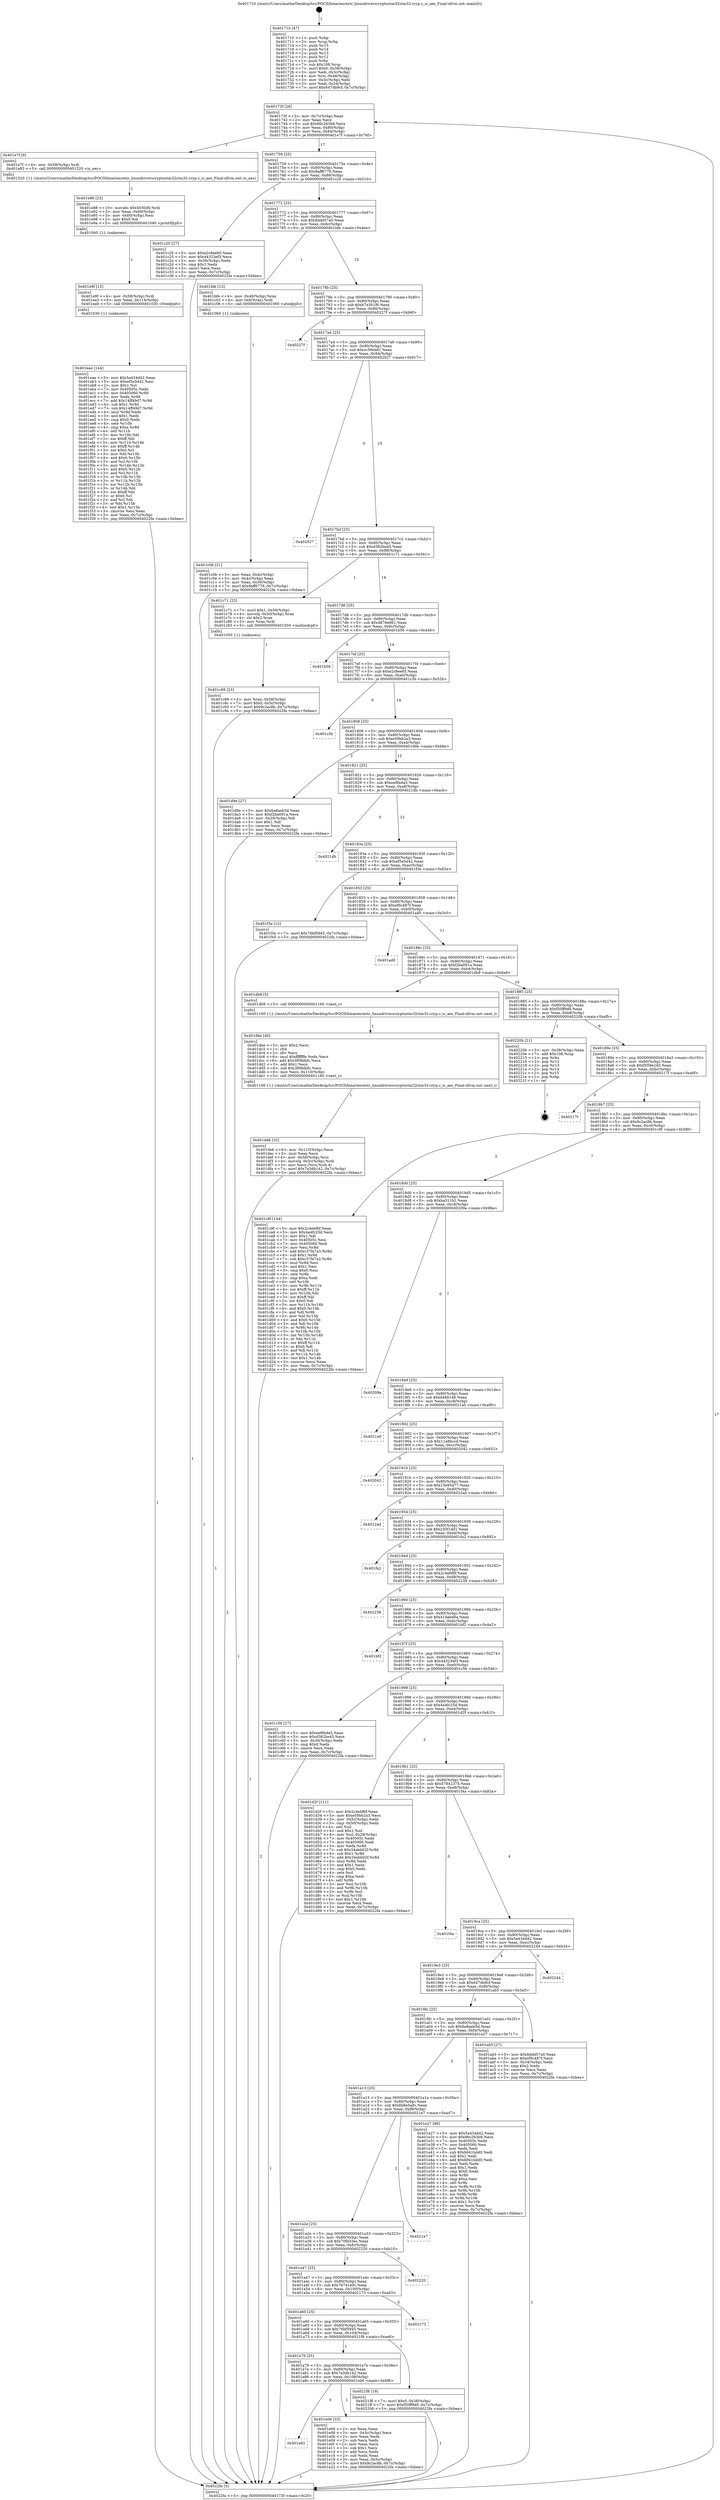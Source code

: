 digraph "0x401710" {
  label = "0x401710 (/mnt/c/Users/mathe/Desktop/tcc/POCII/binaries/extr_linuxdriverscryptostm32stm32-cryp.c_is_aes_Final-ollvm.out::main(0))"
  labelloc = "t"
  node[shape=record]

  Entry [label="",width=0.3,height=0.3,shape=circle,fillcolor=black,style=filled]
  "0x40173f" [label="{
     0x40173f [26]\l
     | [instrs]\l
     &nbsp;&nbsp;0x40173f \<+3\>: mov -0x7c(%rbp),%eax\l
     &nbsp;&nbsp;0x401742 \<+2\>: mov %eax,%ecx\l
     &nbsp;&nbsp;0x401744 \<+6\>: sub $0x86c263b8,%ecx\l
     &nbsp;&nbsp;0x40174a \<+3\>: mov %eax,-0x80(%rbp)\l
     &nbsp;&nbsp;0x40174d \<+6\>: mov %ecx,-0x84(%rbp)\l
     &nbsp;&nbsp;0x401753 \<+6\>: je 0000000000401e7f \<main+0x76f\>\l
  }"]
  "0x401e7f" [label="{
     0x401e7f [9]\l
     | [instrs]\l
     &nbsp;&nbsp;0x401e7f \<+4\>: mov -0x58(%rbp),%rdi\l
     &nbsp;&nbsp;0x401e83 \<+5\>: call 0000000000401520 \<is_aes\>\l
     | [calls]\l
     &nbsp;&nbsp;0x401520 \{1\} (/mnt/c/Users/mathe/Desktop/tcc/POCII/binaries/extr_linuxdriverscryptostm32stm32-cryp.c_is_aes_Final-ollvm.out::is_aes)\l
  }"]
  "0x401759" [label="{
     0x401759 [25]\l
     | [instrs]\l
     &nbsp;&nbsp;0x401759 \<+5\>: jmp 000000000040175e \<main+0x4e\>\l
     &nbsp;&nbsp;0x40175e \<+3\>: mov -0x80(%rbp),%eax\l
     &nbsp;&nbsp;0x401761 \<+5\>: sub $0x8aff6776,%eax\l
     &nbsp;&nbsp;0x401766 \<+6\>: mov %eax,-0x88(%rbp)\l
     &nbsp;&nbsp;0x40176c \<+6\>: je 0000000000401c20 \<main+0x510\>\l
  }"]
  Exit [label="",width=0.3,height=0.3,shape=circle,fillcolor=black,style=filled,peripheries=2]
  "0x401c20" [label="{
     0x401c20 [27]\l
     | [instrs]\l
     &nbsp;&nbsp;0x401c20 \<+5\>: mov $0xe2c8ee65,%eax\l
     &nbsp;&nbsp;0x401c25 \<+5\>: mov $0x44323ef3,%ecx\l
     &nbsp;&nbsp;0x401c2a \<+3\>: mov -0x30(%rbp),%edx\l
     &nbsp;&nbsp;0x401c2d \<+3\>: cmp $0x1,%edx\l
     &nbsp;&nbsp;0x401c30 \<+3\>: cmovl %ecx,%eax\l
     &nbsp;&nbsp;0x401c33 \<+3\>: mov %eax,-0x7c(%rbp)\l
     &nbsp;&nbsp;0x401c36 \<+5\>: jmp 00000000004022fa \<main+0xbea\>\l
  }"]
  "0x401772" [label="{
     0x401772 [25]\l
     | [instrs]\l
     &nbsp;&nbsp;0x401772 \<+5\>: jmp 0000000000401777 \<main+0x67\>\l
     &nbsp;&nbsp;0x401777 \<+3\>: mov -0x80(%rbp),%eax\l
     &nbsp;&nbsp;0x40177a \<+5\>: sub $0x8ddd57a0,%eax\l
     &nbsp;&nbsp;0x40177f \<+6\>: mov %eax,-0x8c(%rbp)\l
     &nbsp;&nbsp;0x401785 \<+6\>: je 0000000000401bfe \<main+0x4ee\>\l
  }"]
  "0x401eae" [label="{
     0x401eae [144]\l
     | [instrs]\l
     &nbsp;&nbsp;0x401eae \<+5\>: mov $0x5a434d42,%eax\l
     &nbsp;&nbsp;0x401eb3 \<+5\>: mov $0xef5e5d42,%esi\l
     &nbsp;&nbsp;0x401eb8 \<+2\>: mov $0x1,%cl\l
     &nbsp;&nbsp;0x401eba \<+7\>: mov 0x40505c,%edx\l
     &nbsp;&nbsp;0x401ec1 \<+8\>: mov 0x405060,%r8d\l
     &nbsp;&nbsp;0x401ec9 \<+3\>: mov %edx,%r9d\l
     &nbsp;&nbsp;0x401ecc \<+7\>: add $0x14ff49d7,%r9d\l
     &nbsp;&nbsp;0x401ed3 \<+4\>: sub $0x1,%r9d\l
     &nbsp;&nbsp;0x401ed7 \<+7\>: sub $0x14ff49d7,%r9d\l
     &nbsp;&nbsp;0x401ede \<+4\>: imul %r9d,%edx\l
     &nbsp;&nbsp;0x401ee2 \<+3\>: and $0x1,%edx\l
     &nbsp;&nbsp;0x401ee5 \<+3\>: cmp $0x0,%edx\l
     &nbsp;&nbsp;0x401ee8 \<+4\>: sete %r10b\l
     &nbsp;&nbsp;0x401eec \<+4\>: cmp $0xa,%r8d\l
     &nbsp;&nbsp;0x401ef0 \<+4\>: setl %r11b\l
     &nbsp;&nbsp;0x401ef4 \<+3\>: mov %r10b,%bl\l
     &nbsp;&nbsp;0x401ef7 \<+3\>: xor $0xff,%bl\l
     &nbsp;&nbsp;0x401efa \<+3\>: mov %r11b,%r14b\l
     &nbsp;&nbsp;0x401efd \<+4\>: xor $0xff,%r14b\l
     &nbsp;&nbsp;0x401f01 \<+3\>: xor $0x0,%cl\l
     &nbsp;&nbsp;0x401f04 \<+3\>: mov %bl,%r15b\l
     &nbsp;&nbsp;0x401f07 \<+4\>: and $0x0,%r15b\l
     &nbsp;&nbsp;0x401f0b \<+3\>: and %cl,%r10b\l
     &nbsp;&nbsp;0x401f0e \<+3\>: mov %r14b,%r12b\l
     &nbsp;&nbsp;0x401f11 \<+4\>: and $0x0,%r12b\l
     &nbsp;&nbsp;0x401f15 \<+3\>: and %cl,%r11b\l
     &nbsp;&nbsp;0x401f18 \<+3\>: or %r10b,%r15b\l
     &nbsp;&nbsp;0x401f1b \<+3\>: or %r11b,%r12b\l
     &nbsp;&nbsp;0x401f1e \<+3\>: xor %r12b,%r15b\l
     &nbsp;&nbsp;0x401f21 \<+3\>: or %r14b,%bl\l
     &nbsp;&nbsp;0x401f24 \<+3\>: xor $0xff,%bl\l
     &nbsp;&nbsp;0x401f27 \<+3\>: or $0x0,%cl\l
     &nbsp;&nbsp;0x401f2a \<+2\>: and %cl,%bl\l
     &nbsp;&nbsp;0x401f2c \<+3\>: or %bl,%r15b\l
     &nbsp;&nbsp;0x401f2f \<+4\>: test $0x1,%r15b\l
     &nbsp;&nbsp;0x401f33 \<+3\>: cmovne %esi,%eax\l
     &nbsp;&nbsp;0x401f36 \<+3\>: mov %eax,-0x7c(%rbp)\l
     &nbsp;&nbsp;0x401f39 \<+5\>: jmp 00000000004022fa \<main+0xbea\>\l
  }"]
  "0x401bfe" [label="{
     0x401bfe [13]\l
     | [instrs]\l
     &nbsp;&nbsp;0x401bfe \<+4\>: mov -0x48(%rbp),%rax\l
     &nbsp;&nbsp;0x401c02 \<+4\>: mov 0x8(%rax),%rdi\l
     &nbsp;&nbsp;0x401c06 \<+5\>: call 0000000000401060 \<atoi@plt\>\l
     | [calls]\l
     &nbsp;&nbsp;0x401060 \{1\} (unknown)\l
  }"]
  "0x40178b" [label="{
     0x40178b [25]\l
     | [instrs]\l
     &nbsp;&nbsp;0x40178b \<+5\>: jmp 0000000000401790 \<main+0x80\>\l
     &nbsp;&nbsp;0x401790 \<+3\>: mov -0x80(%rbp),%eax\l
     &nbsp;&nbsp;0x401793 \<+5\>: sub $0xb7e301f6,%eax\l
     &nbsp;&nbsp;0x401798 \<+6\>: mov %eax,-0x90(%rbp)\l
     &nbsp;&nbsp;0x40179e \<+6\>: je 000000000040227f \<main+0xb6f\>\l
  }"]
  "0x401e9f" [label="{
     0x401e9f [15]\l
     | [instrs]\l
     &nbsp;&nbsp;0x401e9f \<+4\>: mov -0x58(%rbp),%rdi\l
     &nbsp;&nbsp;0x401ea3 \<+6\>: mov %eax,-0x114(%rbp)\l
     &nbsp;&nbsp;0x401ea9 \<+5\>: call 0000000000401030 \<free@plt\>\l
     | [calls]\l
     &nbsp;&nbsp;0x401030 \{1\} (unknown)\l
  }"]
  "0x40227f" [label="{
     0x40227f\l
  }", style=dashed]
  "0x4017a4" [label="{
     0x4017a4 [25]\l
     | [instrs]\l
     &nbsp;&nbsp;0x4017a4 \<+5\>: jmp 00000000004017a9 \<main+0x99\>\l
     &nbsp;&nbsp;0x4017a9 \<+3\>: mov -0x80(%rbp),%eax\l
     &nbsp;&nbsp;0x4017ac \<+5\>: sub $0xcc56ebd1,%eax\l
     &nbsp;&nbsp;0x4017b1 \<+6\>: mov %eax,-0x94(%rbp)\l
     &nbsp;&nbsp;0x4017b7 \<+6\>: je 0000000000402027 \<main+0x917\>\l
  }"]
  "0x401e88" [label="{
     0x401e88 [23]\l
     | [instrs]\l
     &nbsp;&nbsp;0x401e88 \<+10\>: movabs $0x4030d6,%rdi\l
     &nbsp;&nbsp;0x401e92 \<+3\>: mov %eax,-0x60(%rbp)\l
     &nbsp;&nbsp;0x401e95 \<+3\>: mov -0x60(%rbp),%esi\l
     &nbsp;&nbsp;0x401e98 \<+2\>: mov $0x0,%al\l
     &nbsp;&nbsp;0x401e9a \<+5\>: call 0000000000401040 \<printf@plt\>\l
     | [calls]\l
     &nbsp;&nbsp;0x401040 \{1\} (unknown)\l
  }"]
  "0x402027" [label="{
     0x402027\l
  }", style=dashed]
  "0x4017bd" [label="{
     0x4017bd [25]\l
     | [instrs]\l
     &nbsp;&nbsp;0x4017bd \<+5\>: jmp 00000000004017c2 \<main+0xb2\>\l
     &nbsp;&nbsp;0x4017c2 \<+3\>: mov -0x80(%rbp),%eax\l
     &nbsp;&nbsp;0x4017c5 \<+5\>: sub $0xd382be45,%eax\l
     &nbsp;&nbsp;0x4017ca \<+6\>: mov %eax,-0x98(%rbp)\l
     &nbsp;&nbsp;0x4017d0 \<+6\>: je 0000000000401c71 \<main+0x561\>\l
  }"]
  "0x401a92" [label="{
     0x401a92\l
  }", style=dashed]
  "0x401c71" [label="{
     0x401c71 [23]\l
     | [instrs]\l
     &nbsp;&nbsp;0x401c71 \<+7\>: movl $0x1,-0x50(%rbp)\l
     &nbsp;&nbsp;0x401c78 \<+4\>: movslq -0x50(%rbp),%rax\l
     &nbsp;&nbsp;0x401c7c \<+4\>: shl $0x2,%rax\l
     &nbsp;&nbsp;0x401c80 \<+3\>: mov %rax,%rdi\l
     &nbsp;&nbsp;0x401c83 \<+5\>: call 0000000000401050 \<malloc@plt\>\l
     | [calls]\l
     &nbsp;&nbsp;0x401050 \{1\} (unknown)\l
  }"]
  "0x4017d6" [label="{
     0x4017d6 [25]\l
     | [instrs]\l
     &nbsp;&nbsp;0x4017d6 \<+5\>: jmp 00000000004017db \<main+0xcb\>\l
     &nbsp;&nbsp;0x4017db \<+3\>: mov -0x80(%rbp),%eax\l
     &nbsp;&nbsp;0x4017de \<+5\>: sub $0xd876e661,%eax\l
     &nbsp;&nbsp;0x4017e3 \<+6\>: mov %eax,-0x9c(%rbp)\l
     &nbsp;&nbsp;0x4017e9 \<+6\>: je 0000000000401b56 \<main+0x446\>\l
  }"]
  "0x401e06" [label="{
     0x401e06 [33]\l
     | [instrs]\l
     &nbsp;&nbsp;0x401e06 \<+2\>: xor %eax,%eax\l
     &nbsp;&nbsp;0x401e08 \<+3\>: mov -0x5c(%rbp),%ecx\l
     &nbsp;&nbsp;0x401e0b \<+2\>: mov %eax,%edx\l
     &nbsp;&nbsp;0x401e0d \<+2\>: sub %ecx,%edx\l
     &nbsp;&nbsp;0x401e0f \<+2\>: mov %eax,%ecx\l
     &nbsp;&nbsp;0x401e11 \<+3\>: sub $0x1,%ecx\l
     &nbsp;&nbsp;0x401e14 \<+2\>: add %ecx,%edx\l
     &nbsp;&nbsp;0x401e16 \<+2\>: sub %edx,%eax\l
     &nbsp;&nbsp;0x401e18 \<+3\>: mov %eax,-0x5c(%rbp)\l
     &nbsp;&nbsp;0x401e1b \<+7\>: movl $0x9c2ac8b,-0x7c(%rbp)\l
     &nbsp;&nbsp;0x401e22 \<+5\>: jmp 00000000004022fa \<main+0xbea\>\l
  }"]
  "0x401b56" [label="{
     0x401b56\l
  }", style=dashed]
  "0x4017ef" [label="{
     0x4017ef [25]\l
     | [instrs]\l
     &nbsp;&nbsp;0x4017ef \<+5\>: jmp 00000000004017f4 \<main+0xe4\>\l
     &nbsp;&nbsp;0x4017f4 \<+3\>: mov -0x80(%rbp),%eax\l
     &nbsp;&nbsp;0x4017f7 \<+5\>: sub $0xe2c8ee65,%eax\l
     &nbsp;&nbsp;0x4017fc \<+6\>: mov %eax,-0xa0(%rbp)\l
     &nbsp;&nbsp;0x401802 \<+6\>: je 0000000000401c3b \<main+0x52b\>\l
  }"]
  "0x401a79" [label="{
     0x401a79 [25]\l
     | [instrs]\l
     &nbsp;&nbsp;0x401a79 \<+5\>: jmp 0000000000401a7e \<main+0x36e\>\l
     &nbsp;&nbsp;0x401a7e \<+3\>: mov -0x80(%rbp),%eax\l
     &nbsp;&nbsp;0x401a81 \<+5\>: sub $0x7a3db142,%eax\l
     &nbsp;&nbsp;0x401a86 \<+6\>: mov %eax,-0x108(%rbp)\l
     &nbsp;&nbsp;0x401a8c \<+6\>: je 0000000000401e06 \<main+0x6f6\>\l
  }"]
  "0x401c3b" [label="{
     0x401c3b\l
  }", style=dashed]
  "0x401808" [label="{
     0x401808 [25]\l
     | [instrs]\l
     &nbsp;&nbsp;0x401808 \<+5\>: jmp 000000000040180d \<main+0xfd\>\l
     &nbsp;&nbsp;0x40180d \<+3\>: mov -0x80(%rbp),%eax\l
     &nbsp;&nbsp;0x401810 \<+5\>: sub $0xe59bb2a3,%eax\l
     &nbsp;&nbsp;0x401815 \<+6\>: mov %eax,-0xa4(%rbp)\l
     &nbsp;&nbsp;0x40181b \<+6\>: je 0000000000401d9e \<main+0x68e\>\l
  }"]
  "0x4021f8" [label="{
     0x4021f8 [19]\l
     | [instrs]\l
     &nbsp;&nbsp;0x4021f8 \<+7\>: movl $0x0,-0x38(%rbp)\l
     &nbsp;&nbsp;0x4021ff \<+7\>: movl $0xf50ff9d9,-0x7c(%rbp)\l
     &nbsp;&nbsp;0x402206 \<+5\>: jmp 00000000004022fa \<main+0xbea\>\l
  }"]
  "0x401d9e" [label="{
     0x401d9e [27]\l
     | [instrs]\l
     &nbsp;&nbsp;0x401d9e \<+5\>: mov $0x6a8aeb5d,%eax\l
     &nbsp;&nbsp;0x401da3 \<+5\>: mov $0xf2ba091a,%ecx\l
     &nbsp;&nbsp;0x401da8 \<+3\>: mov -0x29(%rbp),%dl\l
     &nbsp;&nbsp;0x401dab \<+3\>: test $0x1,%dl\l
     &nbsp;&nbsp;0x401dae \<+3\>: cmovne %ecx,%eax\l
     &nbsp;&nbsp;0x401db1 \<+3\>: mov %eax,-0x7c(%rbp)\l
     &nbsp;&nbsp;0x401db4 \<+5\>: jmp 00000000004022fa \<main+0xbea\>\l
  }"]
  "0x401821" [label="{
     0x401821 [25]\l
     | [instrs]\l
     &nbsp;&nbsp;0x401821 \<+5\>: jmp 0000000000401826 \<main+0x116\>\l
     &nbsp;&nbsp;0x401826 \<+3\>: mov -0x80(%rbp),%eax\l
     &nbsp;&nbsp;0x401829 \<+5\>: sub $0xee8feda5,%eax\l
     &nbsp;&nbsp;0x40182e \<+6\>: mov %eax,-0xa8(%rbp)\l
     &nbsp;&nbsp;0x401834 \<+6\>: je 00000000004021db \<main+0xacb\>\l
  }"]
  "0x401a60" [label="{
     0x401a60 [25]\l
     | [instrs]\l
     &nbsp;&nbsp;0x401a60 \<+5\>: jmp 0000000000401a65 \<main+0x355\>\l
     &nbsp;&nbsp;0x401a65 \<+3\>: mov -0x80(%rbp),%eax\l
     &nbsp;&nbsp;0x401a68 \<+5\>: sub $0x76bf5945,%eax\l
     &nbsp;&nbsp;0x401a6d \<+6\>: mov %eax,-0x104(%rbp)\l
     &nbsp;&nbsp;0x401a73 \<+6\>: je 00000000004021f8 \<main+0xae8\>\l
  }"]
  "0x4021db" [label="{
     0x4021db\l
  }", style=dashed]
  "0x40183a" [label="{
     0x40183a [25]\l
     | [instrs]\l
     &nbsp;&nbsp;0x40183a \<+5\>: jmp 000000000040183f \<main+0x12f\>\l
     &nbsp;&nbsp;0x40183f \<+3\>: mov -0x80(%rbp),%eax\l
     &nbsp;&nbsp;0x401842 \<+5\>: sub $0xef5e5d42,%eax\l
     &nbsp;&nbsp;0x401847 \<+6\>: mov %eax,-0xac(%rbp)\l
     &nbsp;&nbsp;0x40184d \<+6\>: je 0000000000401f3e \<main+0x82e\>\l
  }"]
  "0x402173" [label="{
     0x402173\l
  }", style=dashed]
  "0x401f3e" [label="{
     0x401f3e [12]\l
     | [instrs]\l
     &nbsp;&nbsp;0x401f3e \<+7\>: movl $0x76bf5945,-0x7c(%rbp)\l
     &nbsp;&nbsp;0x401f45 \<+5\>: jmp 00000000004022fa \<main+0xbea\>\l
  }"]
  "0x401853" [label="{
     0x401853 [25]\l
     | [instrs]\l
     &nbsp;&nbsp;0x401853 \<+5\>: jmp 0000000000401858 \<main+0x148\>\l
     &nbsp;&nbsp;0x401858 \<+3\>: mov -0x80(%rbp),%eax\l
     &nbsp;&nbsp;0x40185b \<+5\>: sub $0xef9c487f,%eax\l
     &nbsp;&nbsp;0x401860 \<+6\>: mov %eax,-0xb0(%rbp)\l
     &nbsp;&nbsp;0x401866 \<+6\>: je 0000000000401ad0 \<main+0x3c0\>\l
  }"]
  "0x401a47" [label="{
     0x401a47 [25]\l
     | [instrs]\l
     &nbsp;&nbsp;0x401a47 \<+5\>: jmp 0000000000401a4c \<main+0x33c\>\l
     &nbsp;&nbsp;0x401a4c \<+3\>: mov -0x80(%rbp),%eax\l
     &nbsp;&nbsp;0x401a4f \<+5\>: sub $0x76741e0c,%eax\l
     &nbsp;&nbsp;0x401a54 \<+6\>: mov %eax,-0x100(%rbp)\l
     &nbsp;&nbsp;0x401a5a \<+6\>: je 0000000000402173 \<main+0xa63\>\l
  }"]
  "0x401ad0" [label="{
     0x401ad0\l
  }", style=dashed]
  "0x40186c" [label="{
     0x40186c [25]\l
     | [instrs]\l
     &nbsp;&nbsp;0x40186c \<+5\>: jmp 0000000000401871 \<main+0x161\>\l
     &nbsp;&nbsp;0x401871 \<+3\>: mov -0x80(%rbp),%eax\l
     &nbsp;&nbsp;0x401874 \<+5\>: sub $0xf2ba091a,%eax\l
     &nbsp;&nbsp;0x401879 \<+6\>: mov %eax,-0xb4(%rbp)\l
     &nbsp;&nbsp;0x40187f \<+6\>: je 0000000000401db9 \<main+0x6a9\>\l
  }"]
  "0x402220" [label="{
     0x402220\l
  }", style=dashed]
  "0x401db9" [label="{
     0x401db9 [5]\l
     | [instrs]\l
     &nbsp;&nbsp;0x401db9 \<+5\>: call 0000000000401160 \<next_i\>\l
     | [calls]\l
     &nbsp;&nbsp;0x401160 \{1\} (/mnt/c/Users/mathe/Desktop/tcc/POCII/binaries/extr_linuxdriverscryptostm32stm32-cryp.c_is_aes_Final-ollvm.out::next_i)\l
  }"]
  "0x401885" [label="{
     0x401885 [25]\l
     | [instrs]\l
     &nbsp;&nbsp;0x401885 \<+5\>: jmp 000000000040188a \<main+0x17a\>\l
     &nbsp;&nbsp;0x40188a \<+3\>: mov -0x80(%rbp),%eax\l
     &nbsp;&nbsp;0x40188d \<+5\>: sub $0xf50ff9d9,%eax\l
     &nbsp;&nbsp;0x401892 \<+6\>: mov %eax,-0xb8(%rbp)\l
     &nbsp;&nbsp;0x401898 \<+6\>: je 000000000040220b \<main+0xafb\>\l
  }"]
  "0x401a2e" [label="{
     0x401a2e [25]\l
     | [instrs]\l
     &nbsp;&nbsp;0x401a2e \<+5\>: jmp 0000000000401a33 \<main+0x323\>\l
     &nbsp;&nbsp;0x401a33 \<+3\>: mov -0x80(%rbp),%eax\l
     &nbsp;&nbsp;0x401a36 \<+5\>: sub $0x70fd33ec,%eax\l
     &nbsp;&nbsp;0x401a3b \<+6\>: mov %eax,-0xfc(%rbp)\l
     &nbsp;&nbsp;0x401a41 \<+6\>: je 0000000000402220 \<main+0xb10\>\l
  }"]
  "0x40220b" [label="{
     0x40220b [21]\l
     | [instrs]\l
     &nbsp;&nbsp;0x40220b \<+3\>: mov -0x38(%rbp),%eax\l
     &nbsp;&nbsp;0x40220e \<+7\>: add $0x108,%rsp\l
     &nbsp;&nbsp;0x402215 \<+1\>: pop %rbx\l
     &nbsp;&nbsp;0x402216 \<+2\>: pop %r12\l
     &nbsp;&nbsp;0x402218 \<+2\>: pop %r13\l
     &nbsp;&nbsp;0x40221a \<+2\>: pop %r14\l
     &nbsp;&nbsp;0x40221c \<+2\>: pop %r15\l
     &nbsp;&nbsp;0x40221e \<+1\>: pop %rbp\l
     &nbsp;&nbsp;0x40221f \<+1\>: ret\l
  }"]
  "0x40189e" [label="{
     0x40189e [25]\l
     | [instrs]\l
     &nbsp;&nbsp;0x40189e \<+5\>: jmp 00000000004018a3 \<main+0x193\>\l
     &nbsp;&nbsp;0x4018a3 \<+3\>: mov -0x80(%rbp),%eax\l
     &nbsp;&nbsp;0x4018a6 \<+5\>: sub $0xf559e240,%eax\l
     &nbsp;&nbsp;0x4018ab \<+6\>: mov %eax,-0xbc(%rbp)\l
     &nbsp;&nbsp;0x4018b1 \<+6\>: je 000000000040217f \<main+0xa6f\>\l
  }"]
  "0x4021e7" [label="{
     0x4021e7\l
  }", style=dashed]
  "0x40217f" [label="{
     0x40217f\l
  }", style=dashed]
  "0x4018b7" [label="{
     0x4018b7 [25]\l
     | [instrs]\l
     &nbsp;&nbsp;0x4018b7 \<+5\>: jmp 00000000004018bc \<main+0x1ac\>\l
     &nbsp;&nbsp;0x4018bc \<+3\>: mov -0x80(%rbp),%eax\l
     &nbsp;&nbsp;0x4018bf \<+5\>: sub $0x9c2ac8b,%eax\l
     &nbsp;&nbsp;0x4018c4 \<+6\>: mov %eax,-0xc0(%rbp)\l
     &nbsp;&nbsp;0x4018ca \<+6\>: je 0000000000401c9f \<main+0x58f\>\l
  }"]
  "0x401a15" [label="{
     0x401a15 [25]\l
     | [instrs]\l
     &nbsp;&nbsp;0x401a15 \<+5\>: jmp 0000000000401a1a \<main+0x30a\>\l
     &nbsp;&nbsp;0x401a1a \<+3\>: mov -0x80(%rbp),%eax\l
     &nbsp;&nbsp;0x401a1d \<+5\>: sub $0x6b8e5a8c,%eax\l
     &nbsp;&nbsp;0x401a22 \<+6\>: mov %eax,-0xf8(%rbp)\l
     &nbsp;&nbsp;0x401a28 \<+6\>: je 00000000004021e7 \<main+0xad7\>\l
  }"]
  "0x401c9f" [label="{
     0x401c9f [144]\l
     | [instrs]\l
     &nbsp;&nbsp;0x401c9f \<+5\>: mov $0x2c4ebf6f,%eax\l
     &nbsp;&nbsp;0x401ca4 \<+5\>: mov $0x4a4fc25d,%ecx\l
     &nbsp;&nbsp;0x401ca9 \<+2\>: mov $0x1,%dl\l
     &nbsp;&nbsp;0x401cab \<+7\>: mov 0x40505c,%esi\l
     &nbsp;&nbsp;0x401cb2 \<+7\>: mov 0x405060,%edi\l
     &nbsp;&nbsp;0x401cb9 \<+3\>: mov %esi,%r8d\l
     &nbsp;&nbsp;0x401cbc \<+7\>: add $0xc37fa7a3,%r8d\l
     &nbsp;&nbsp;0x401cc3 \<+4\>: sub $0x1,%r8d\l
     &nbsp;&nbsp;0x401cc7 \<+7\>: sub $0xc37fa7a3,%r8d\l
     &nbsp;&nbsp;0x401cce \<+4\>: imul %r8d,%esi\l
     &nbsp;&nbsp;0x401cd2 \<+3\>: and $0x1,%esi\l
     &nbsp;&nbsp;0x401cd5 \<+3\>: cmp $0x0,%esi\l
     &nbsp;&nbsp;0x401cd8 \<+4\>: sete %r9b\l
     &nbsp;&nbsp;0x401cdc \<+3\>: cmp $0xa,%edi\l
     &nbsp;&nbsp;0x401cdf \<+4\>: setl %r10b\l
     &nbsp;&nbsp;0x401ce3 \<+3\>: mov %r9b,%r11b\l
     &nbsp;&nbsp;0x401ce6 \<+4\>: xor $0xff,%r11b\l
     &nbsp;&nbsp;0x401cea \<+3\>: mov %r10b,%bl\l
     &nbsp;&nbsp;0x401ced \<+3\>: xor $0xff,%bl\l
     &nbsp;&nbsp;0x401cf0 \<+3\>: xor $0x0,%dl\l
     &nbsp;&nbsp;0x401cf3 \<+3\>: mov %r11b,%r14b\l
     &nbsp;&nbsp;0x401cf6 \<+4\>: and $0x0,%r14b\l
     &nbsp;&nbsp;0x401cfa \<+3\>: and %dl,%r9b\l
     &nbsp;&nbsp;0x401cfd \<+3\>: mov %bl,%r15b\l
     &nbsp;&nbsp;0x401d00 \<+4\>: and $0x0,%r15b\l
     &nbsp;&nbsp;0x401d04 \<+3\>: and %dl,%r10b\l
     &nbsp;&nbsp;0x401d07 \<+3\>: or %r9b,%r14b\l
     &nbsp;&nbsp;0x401d0a \<+3\>: or %r10b,%r15b\l
     &nbsp;&nbsp;0x401d0d \<+3\>: xor %r15b,%r14b\l
     &nbsp;&nbsp;0x401d10 \<+3\>: or %bl,%r11b\l
     &nbsp;&nbsp;0x401d13 \<+4\>: xor $0xff,%r11b\l
     &nbsp;&nbsp;0x401d17 \<+3\>: or $0x0,%dl\l
     &nbsp;&nbsp;0x401d1a \<+3\>: and %dl,%r11b\l
     &nbsp;&nbsp;0x401d1d \<+3\>: or %r11b,%r14b\l
     &nbsp;&nbsp;0x401d20 \<+4\>: test $0x1,%r14b\l
     &nbsp;&nbsp;0x401d24 \<+3\>: cmovne %ecx,%eax\l
     &nbsp;&nbsp;0x401d27 \<+3\>: mov %eax,-0x7c(%rbp)\l
     &nbsp;&nbsp;0x401d2a \<+5\>: jmp 00000000004022fa \<main+0xbea\>\l
  }"]
  "0x4018d0" [label="{
     0x4018d0 [25]\l
     | [instrs]\l
     &nbsp;&nbsp;0x4018d0 \<+5\>: jmp 00000000004018d5 \<main+0x1c5\>\l
     &nbsp;&nbsp;0x4018d5 \<+3\>: mov -0x80(%rbp),%eax\l
     &nbsp;&nbsp;0x4018d8 \<+5\>: sub $0xba311b1,%eax\l
     &nbsp;&nbsp;0x4018dd \<+6\>: mov %eax,-0xc4(%rbp)\l
     &nbsp;&nbsp;0x4018e3 \<+6\>: je 000000000040209a \<main+0x98a\>\l
  }"]
  "0x401e27" [label="{
     0x401e27 [88]\l
     | [instrs]\l
     &nbsp;&nbsp;0x401e27 \<+5\>: mov $0x5a434d42,%eax\l
     &nbsp;&nbsp;0x401e2c \<+5\>: mov $0x86c263b8,%ecx\l
     &nbsp;&nbsp;0x401e31 \<+7\>: mov 0x40505c,%edx\l
     &nbsp;&nbsp;0x401e38 \<+7\>: mov 0x405060,%esi\l
     &nbsp;&nbsp;0x401e3f \<+2\>: mov %edx,%edi\l
     &nbsp;&nbsp;0x401e41 \<+6\>: sub $0xb941bdd0,%edi\l
     &nbsp;&nbsp;0x401e47 \<+3\>: sub $0x1,%edi\l
     &nbsp;&nbsp;0x401e4a \<+6\>: add $0xb941bdd0,%edi\l
     &nbsp;&nbsp;0x401e50 \<+3\>: imul %edi,%edx\l
     &nbsp;&nbsp;0x401e53 \<+3\>: and $0x1,%edx\l
     &nbsp;&nbsp;0x401e56 \<+3\>: cmp $0x0,%edx\l
     &nbsp;&nbsp;0x401e59 \<+4\>: sete %r8b\l
     &nbsp;&nbsp;0x401e5d \<+3\>: cmp $0xa,%esi\l
     &nbsp;&nbsp;0x401e60 \<+4\>: setl %r9b\l
     &nbsp;&nbsp;0x401e64 \<+3\>: mov %r8b,%r10b\l
     &nbsp;&nbsp;0x401e67 \<+3\>: and %r9b,%r10b\l
     &nbsp;&nbsp;0x401e6a \<+3\>: xor %r9b,%r8b\l
     &nbsp;&nbsp;0x401e6d \<+3\>: or %r8b,%r10b\l
     &nbsp;&nbsp;0x401e70 \<+4\>: test $0x1,%r10b\l
     &nbsp;&nbsp;0x401e74 \<+3\>: cmovne %ecx,%eax\l
     &nbsp;&nbsp;0x401e77 \<+3\>: mov %eax,-0x7c(%rbp)\l
     &nbsp;&nbsp;0x401e7a \<+5\>: jmp 00000000004022fa \<main+0xbea\>\l
  }"]
  "0x40209a" [label="{
     0x40209a\l
  }", style=dashed]
  "0x4018e9" [label="{
     0x4018e9 [25]\l
     | [instrs]\l
     &nbsp;&nbsp;0x4018e9 \<+5\>: jmp 00000000004018ee \<main+0x1de\>\l
     &nbsp;&nbsp;0x4018ee \<+3\>: mov -0x80(%rbp),%eax\l
     &nbsp;&nbsp;0x4018f1 \<+5\>: sub $0xd488146,%eax\l
     &nbsp;&nbsp;0x4018f6 \<+6\>: mov %eax,-0xc8(%rbp)\l
     &nbsp;&nbsp;0x4018fc \<+6\>: je 00000000004021a0 \<main+0xa90\>\l
  }"]
  "0x401de6" [label="{
     0x401de6 [32]\l
     | [instrs]\l
     &nbsp;&nbsp;0x401de6 \<+6\>: mov -0x110(%rbp),%ecx\l
     &nbsp;&nbsp;0x401dec \<+3\>: imul %eax,%ecx\l
     &nbsp;&nbsp;0x401def \<+4\>: mov -0x58(%rbp),%rsi\l
     &nbsp;&nbsp;0x401df3 \<+4\>: movslq -0x5c(%rbp),%rdi\l
     &nbsp;&nbsp;0x401df7 \<+3\>: mov %ecx,(%rsi,%rdi,4)\l
     &nbsp;&nbsp;0x401dfa \<+7\>: movl $0x7a3db142,-0x7c(%rbp)\l
     &nbsp;&nbsp;0x401e01 \<+5\>: jmp 00000000004022fa \<main+0xbea\>\l
  }"]
  "0x4021a0" [label="{
     0x4021a0\l
  }", style=dashed]
  "0x401902" [label="{
     0x401902 [25]\l
     | [instrs]\l
     &nbsp;&nbsp;0x401902 \<+5\>: jmp 0000000000401907 \<main+0x1f7\>\l
     &nbsp;&nbsp;0x401907 \<+3\>: mov -0x80(%rbp),%eax\l
     &nbsp;&nbsp;0x40190a \<+5\>: sub $0x11a8bccd,%eax\l
     &nbsp;&nbsp;0x40190f \<+6\>: mov %eax,-0xcc(%rbp)\l
     &nbsp;&nbsp;0x401915 \<+6\>: je 0000000000402042 \<main+0x932\>\l
  }"]
  "0x401dbe" [label="{
     0x401dbe [40]\l
     | [instrs]\l
     &nbsp;&nbsp;0x401dbe \<+5\>: mov $0x2,%ecx\l
     &nbsp;&nbsp;0x401dc3 \<+1\>: cltd\l
     &nbsp;&nbsp;0x401dc4 \<+2\>: idiv %ecx\l
     &nbsp;&nbsp;0x401dc6 \<+6\>: imul $0xfffffffe,%edx,%ecx\l
     &nbsp;&nbsp;0x401dcc \<+6\>: add $0x3f08dbfc,%ecx\l
     &nbsp;&nbsp;0x401dd2 \<+3\>: add $0x1,%ecx\l
     &nbsp;&nbsp;0x401dd5 \<+6\>: sub $0x3f08dbfc,%ecx\l
     &nbsp;&nbsp;0x401ddb \<+6\>: mov %ecx,-0x110(%rbp)\l
     &nbsp;&nbsp;0x401de1 \<+5\>: call 0000000000401160 \<next_i\>\l
     | [calls]\l
     &nbsp;&nbsp;0x401160 \{1\} (/mnt/c/Users/mathe/Desktop/tcc/POCII/binaries/extr_linuxdriverscryptostm32stm32-cryp.c_is_aes_Final-ollvm.out::next_i)\l
  }"]
  "0x402042" [label="{
     0x402042\l
  }", style=dashed]
  "0x40191b" [label="{
     0x40191b [25]\l
     | [instrs]\l
     &nbsp;&nbsp;0x40191b \<+5\>: jmp 0000000000401920 \<main+0x210\>\l
     &nbsp;&nbsp;0x401920 \<+3\>: mov -0x80(%rbp),%eax\l
     &nbsp;&nbsp;0x401923 \<+5\>: sub $0x15e95477,%eax\l
     &nbsp;&nbsp;0x401928 \<+6\>: mov %eax,-0xd0(%rbp)\l
     &nbsp;&nbsp;0x40192e \<+6\>: je 00000000004022ad \<main+0xb9d\>\l
  }"]
  "0x401c88" [label="{
     0x401c88 [23]\l
     | [instrs]\l
     &nbsp;&nbsp;0x401c88 \<+4\>: mov %rax,-0x58(%rbp)\l
     &nbsp;&nbsp;0x401c8c \<+7\>: movl $0x0,-0x5c(%rbp)\l
     &nbsp;&nbsp;0x401c93 \<+7\>: movl $0x9c2ac8b,-0x7c(%rbp)\l
     &nbsp;&nbsp;0x401c9a \<+5\>: jmp 00000000004022fa \<main+0xbea\>\l
  }"]
  "0x4022ad" [label="{
     0x4022ad\l
  }", style=dashed]
  "0x401934" [label="{
     0x401934 [25]\l
     | [instrs]\l
     &nbsp;&nbsp;0x401934 \<+5\>: jmp 0000000000401939 \<main+0x229\>\l
     &nbsp;&nbsp;0x401939 \<+3\>: mov -0x80(%rbp),%eax\l
     &nbsp;&nbsp;0x40193c \<+5\>: sub $0x235f1dd1,%eax\l
     &nbsp;&nbsp;0x401941 \<+6\>: mov %eax,-0xd4(%rbp)\l
     &nbsp;&nbsp;0x401947 \<+6\>: je 0000000000401fa2 \<main+0x892\>\l
  }"]
  "0x401c0b" [label="{
     0x401c0b [21]\l
     | [instrs]\l
     &nbsp;&nbsp;0x401c0b \<+3\>: mov %eax,-0x4c(%rbp)\l
     &nbsp;&nbsp;0x401c0e \<+3\>: mov -0x4c(%rbp),%eax\l
     &nbsp;&nbsp;0x401c11 \<+3\>: mov %eax,-0x30(%rbp)\l
     &nbsp;&nbsp;0x401c14 \<+7\>: movl $0x8aff6776,-0x7c(%rbp)\l
     &nbsp;&nbsp;0x401c1b \<+5\>: jmp 00000000004022fa \<main+0xbea\>\l
  }"]
  "0x401fa2" [label="{
     0x401fa2\l
  }", style=dashed]
  "0x40194d" [label="{
     0x40194d [25]\l
     | [instrs]\l
     &nbsp;&nbsp;0x40194d \<+5\>: jmp 0000000000401952 \<main+0x242\>\l
     &nbsp;&nbsp;0x401952 \<+3\>: mov -0x80(%rbp),%eax\l
     &nbsp;&nbsp;0x401955 \<+5\>: sub $0x2c4ebf6f,%eax\l
     &nbsp;&nbsp;0x40195a \<+6\>: mov %eax,-0xd8(%rbp)\l
     &nbsp;&nbsp;0x401960 \<+6\>: je 0000000000402238 \<main+0xb28\>\l
  }"]
  "0x401710" [label="{
     0x401710 [47]\l
     | [instrs]\l
     &nbsp;&nbsp;0x401710 \<+1\>: push %rbp\l
     &nbsp;&nbsp;0x401711 \<+3\>: mov %rsp,%rbp\l
     &nbsp;&nbsp;0x401714 \<+2\>: push %r15\l
     &nbsp;&nbsp;0x401716 \<+2\>: push %r14\l
     &nbsp;&nbsp;0x401718 \<+2\>: push %r13\l
     &nbsp;&nbsp;0x40171a \<+2\>: push %r12\l
     &nbsp;&nbsp;0x40171c \<+1\>: push %rbx\l
     &nbsp;&nbsp;0x40171d \<+7\>: sub $0x108,%rsp\l
     &nbsp;&nbsp;0x401724 \<+7\>: movl $0x0,-0x38(%rbp)\l
     &nbsp;&nbsp;0x40172b \<+3\>: mov %edi,-0x3c(%rbp)\l
     &nbsp;&nbsp;0x40172e \<+4\>: mov %rsi,-0x48(%rbp)\l
     &nbsp;&nbsp;0x401732 \<+3\>: mov -0x3c(%rbp),%edi\l
     &nbsp;&nbsp;0x401735 \<+3\>: mov %edi,-0x34(%rbp)\l
     &nbsp;&nbsp;0x401738 \<+7\>: movl $0x647db9cf,-0x7c(%rbp)\l
  }"]
  "0x402238" [label="{
     0x402238\l
  }", style=dashed]
  "0x401966" [label="{
     0x401966 [25]\l
     | [instrs]\l
     &nbsp;&nbsp;0x401966 \<+5\>: jmp 000000000040196b \<main+0x25b\>\l
     &nbsp;&nbsp;0x40196b \<+3\>: mov -0x80(%rbp),%eax\l
     &nbsp;&nbsp;0x40196e \<+5\>: sub $0x41dabd6a,%eax\l
     &nbsp;&nbsp;0x401973 \<+6\>: mov %eax,-0xdc(%rbp)\l
     &nbsp;&nbsp;0x401979 \<+6\>: je 0000000000401bf2 \<main+0x4e2\>\l
  }"]
  "0x4022fa" [label="{
     0x4022fa [5]\l
     | [instrs]\l
     &nbsp;&nbsp;0x4022fa \<+5\>: jmp 000000000040173f \<main+0x2f\>\l
  }"]
  "0x401bf2" [label="{
     0x401bf2\l
  }", style=dashed]
  "0x40197f" [label="{
     0x40197f [25]\l
     | [instrs]\l
     &nbsp;&nbsp;0x40197f \<+5\>: jmp 0000000000401984 \<main+0x274\>\l
     &nbsp;&nbsp;0x401984 \<+3\>: mov -0x80(%rbp),%eax\l
     &nbsp;&nbsp;0x401987 \<+5\>: sub $0x44323ef3,%eax\l
     &nbsp;&nbsp;0x40198c \<+6\>: mov %eax,-0xe0(%rbp)\l
     &nbsp;&nbsp;0x401992 \<+6\>: je 0000000000401c56 \<main+0x546\>\l
  }"]
  "0x4019fc" [label="{
     0x4019fc [25]\l
     | [instrs]\l
     &nbsp;&nbsp;0x4019fc \<+5\>: jmp 0000000000401a01 \<main+0x2f1\>\l
     &nbsp;&nbsp;0x401a01 \<+3\>: mov -0x80(%rbp),%eax\l
     &nbsp;&nbsp;0x401a04 \<+5\>: sub $0x6a8aeb5d,%eax\l
     &nbsp;&nbsp;0x401a09 \<+6\>: mov %eax,-0xf4(%rbp)\l
     &nbsp;&nbsp;0x401a0f \<+6\>: je 0000000000401e27 \<main+0x717\>\l
  }"]
  "0x401c56" [label="{
     0x401c56 [27]\l
     | [instrs]\l
     &nbsp;&nbsp;0x401c56 \<+5\>: mov $0xee8feda5,%eax\l
     &nbsp;&nbsp;0x401c5b \<+5\>: mov $0xd382be45,%ecx\l
     &nbsp;&nbsp;0x401c60 \<+3\>: mov -0x30(%rbp),%edx\l
     &nbsp;&nbsp;0x401c63 \<+3\>: cmp $0x0,%edx\l
     &nbsp;&nbsp;0x401c66 \<+3\>: cmove %ecx,%eax\l
     &nbsp;&nbsp;0x401c69 \<+3\>: mov %eax,-0x7c(%rbp)\l
     &nbsp;&nbsp;0x401c6c \<+5\>: jmp 00000000004022fa \<main+0xbea\>\l
  }"]
  "0x401998" [label="{
     0x401998 [25]\l
     | [instrs]\l
     &nbsp;&nbsp;0x401998 \<+5\>: jmp 000000000040199d \<main+0x28d\>\l
     &nbsp;&nbsp;0x40199d \<+3\>: mov -0x80(%rbp),%eax\l
     &nbsp;&nbsp;0x4019a0 \<+5\>: sub $0x4a4fc25d,%eax\l
     &nbsp;&nbsp;0x4019a5 \<+6\>: mov %eax,-0xe4(%rbp)\l
     &nbsp;&nbsp;0x4019ab \<+6\>: je 0000000000401d2f \<main+0x61f\>\l
  }"]
  "0x401ab5" [label="{
     0x401ab5 [27]\l
     | [instrs]\l
     &nbsp;&nbsp;0x401ab5 \<+5\>: mov $0x8ddd57a0,%eax\l
     &nbsp;&nbsp;0x401aba \<+5\>: mov $0xef9c487f,%ecx\l
     &nbsp;&nbsp;0x401abf \<+3\>: mov -0x34(%rbp),%edx\l
     &nbsp;&nbsp;0x401ac2 \<+3\>: cmp $0x2,%edx\l
     &nbsp;&nbsp;0x401ac5 \<+3\>: cmovne %ecx,%eax\l
     &nbsp;&nbsp;0x401ac8 \<+3\>: mov %eax,-0x7c(%rbp)\l
     &nbsp;&nbsp;0x401acb \<+5\>: jmp 00000000004022fa \<main+0xbea\>\l
  }"]
  "0x401d2f" [label="{
     0x401d2f [111]\l
     | [instrs]\l
     &nbsp;&nbsp;0x401d2f \<+5\>: mov $0x2c4ebf6f,%eax\l
     &nbsp;&nbsp;0x401d34 \<+5\>: mov $0xe59bb2a3,%ecx\l
     &nbsp;&nbsp;0x401d39 \<+3\>: mov -0x5c(%rbp),%edx\l
     &nbsp;&nbsp;0x401d3c \<+3\>: cmp -0x50(%rbp),%edx\l
     &nbsp;&nbsp;0x401d3f \<+4\>: setl %sil\l
     &nbsp;&nbsp;0x401d43 \<+4\>: and $0x1,%sil\l
     &nbsp;&nbsp;0x401d47 \<+4\>: mov %sil,-0x29(%rbp)\l
     &nbsp;&nbsp;0x401d4b \<+7\>: mov 0x40505c,%edx\l
     &nbsp;&nbsp;0x401d52 \<+7\>: mov 0x405060,%edi\l
     &nbsp;&nbsp;0x401d59 \<+3\>: mov %edx,%r8d\l
     &nbsp;&nbsp;0x401d5c \<+7\>: sub $0x34abb02f,%r8d\l
     &nbsp;&nbsp;0x401d63 \<+4\>: sub $0x1,%r8d\l
     &nbsp;&nbsp;0x401d67 \<+7\>: add $0x34abb02f,%r8d\l
     &nbsp;&nbsp;0x401d6e \<+4\>: imul %r8d,%edx\l
     &nbsp;&nbsp;0x401d72 \<+3\>: and $0x1,%edx\l
     &nbsp;&nbsp;0x401d75 \<+3\>: cmp $0x0,%edx\l
     &nbsp;&nbsp;0x401d78 \<+4\>: sete %sil\l
     &nbsp;&nbsp;0x401d7c \<+3\>: cmp $0xa,%edi\l
     &nbsp;&nbsp;0x401d7f \<+4\>: setl %r9b\l
     &nbsp;&nbsp;0x401d83 \<+3\>: mov %sil,%r10b\l
     &nbsp;&nbsp;0x401d86 \<+3\>: and %r9b,%r10b\l
     &nbsp;&nbsp;0x401d89 \<+3\>: xor %r9b,%sil\l
     &nbsp;&nbsp;0x401d8c \<+3\>: or %sil,%r10b\l
     &nbsp;&nbsp;0x401d8f \<+4\>: test $0x1,%r10b\l
     &nbsp;&nbsp;0x401d93 \<+3\>: cmovne %ecx,%eax\l
     &nbsp;&nbsp;0x401d96 \<+3\>: mov %eax,-0x7c(%rbp)\l
     &nbsp;&nbsp;0x401d99 \<+5\>: jmp 00000000004022fa \<main+0xbea\>\l
  }"]
  "0x4019b1" [label="{
     0x4019b1 [25]\l
     | [instrs]\l
     &nbsp;&nbsp;0x4019b1 \<+5\>: jmp 00000000004019b6 \<main+0x2a6\>\l
     &nbsp;&nbsp;0x4019b6 \<+3\>: mov -0x80(%rbp),%eax\l
     &nbsp;&nbsp;0x4019b9 \<+5\>: sub $0x57842375,%eax\l
     &nbsp;&nbsp;0x4019be \<+6\>: mov %eax,-0xe8(%rbp)\l
     &nbsp;&nbsp;0x4019c4 \<+6\>: je 0000000000401f4a \<main+0x83a\>\l
  }"]
  "0x4019e3" [label="{
     0x4019e3 [25]\l
     | [instrs]\l
     &nbsp;&nbsp;0x4019e3 \<+5\>: jmp 00000000004019e8 \<main+0x2d8\>\l
     &nbsp;&nbsp;0x4019e8 \<+3\>: mov -0x80(%rbp),%eax\l
     &nbsp;&nbsp;0x4019eb \<+5\>: sub $0x647db9cf,%eax\l
     &nbsp;&nbsp;0x4019f0 \<+6\>: mov %eax,-0xf0(%rbp)\l
     &nbsp;&nbsp;0x4019f6 \<+6\>: je 0000000000401ab5 \<main+0x3a5\>\l
  }"]
  "0x401f4a" [label="{
     0x401f4a\l
  }", style=dashed]
  "0x4019ca" [label="{
     0x4019ca [25]\l
     | [instrs]\l
     &nbsp;&nbsp;0x4019ca \<+5\>: jmp 00000000004019cf \<main+0x2bf\>\l
     &nbsp;&nbsp;0x4019cf \<+3\>: mov -0x80(%rbp),%eax\l
     &nbsp;&nbsp;0x4019d2 \<+5\>: sub $0x5a434d42,%eax\l
     &nbsp;&nbsp;0x4019d7 \<+6\>: mov %eax,-0xec(%rbp)\l
     &nbsp;&nbsp;0x4019dd \<+6\>: je 0000000000402244 \<main+0xb34\>\l
  }"]
  "0x402244" [label="{
     0x402244\l
  }", style=dashed]
  Entry -> "0x401710" [label=" 1"]
  "0x40173f" -> "0x401e7f" [label=" 1"]
  "0x40173f" -> "0x401759" [label=" 17"]
  "0x40220b" -> Exit [label=" 1"]
  "0x401759" -> "0x401c20" [label=" 1"]
  "0x401759" -> "0x401772" [label=" 16"]
  "0x4021f8" -> "0x4022fa" [label=" 1"]
  "0x401772" -> "0x401bfe" [label=" 1"]
  "0x401772" -> "0x40178b" [label=" 15"]
  "0x401f3e" -> "0x4022fa" [label=" 1"]
  "0x40178b" -> "0x40227f" [label=" 0"]
  "0x40178b" -> "0x4017a4" [label=" 15"]
  "0x401eae" -> "0x4022fa" [label=" 1"]
  "0x4017a4" -> "0x402027" [label=" 0"]
  "0x4017a4" -> "0x4017bd" [label=" 15"]
  "0x401e9f" -> "0x401eae" [label=" 1"]
  "0x4017bd" -> "0x401c71" [label=" 1"]
  "0x4017bd" -> "0x4017d6" [label=" 14"]
  "0x401e88" -> "0x401e9f" [label=" 1"]
  "0x4017d6" -> "0x401b56" [label=" 0"]
  "0x4017d6" -> "0x4017ef" [label=" 14"]
  "0x401e7f" -> "0x401e88" [label=" 1"]
  "0x4017ef" -> "0x401c3b" [label=" 0"]
  "0x4017ef" -> "0x401808" [label=" 14"]
  "0x401e06" -> "0x4022fa" [label=" 1"]
  "0x401808" -> "0x401d9e" [label=" 2"]
  "0x401808" -> "0x401821" [label=" 12"]
  "0x401a79" -> "0x401a92" [label=" 0"]
  "0x401821" -> "0x4021db" [label=" 0"]
  "0x401821" -> "0x40183a" [label=" 12"]
  "0x401e27" -> "0x4022fa" [label=" 1"]
  "0x40183a" -> "0x401f3e" [label=" 1"]
  "0x40183a" -> "0x401853" [label=" 11"]
  "0x401a60" -> "0x401a79" [label=" 1"]
  "0x401853" -> "0x401ad0" [label=" 0"]
  "0x401853" -> "0x40186c" [label=" 11"]
  "0x401a79" -> "0x401e06" [label=" 1"]
  "0x40186c" -> "0x401db9" [label=" 1"]
  "0x40186c" -> "0x401885" [label=" 10"]
  "0x401a47" -> "0x401a60" [label=" 2"]
  "0x401885" -> "0x40220b" [label=" 1"]
  "0x401885" -> "0x40189e" [label=" 9"]
  "0x401a60" -> "0x4021f8" [label=" 1"]
  "0x40189e" -> "0x40217f" [label=" 0"]
  "0x40189e" -> "0x4018b7" [label=" 9"]
  "0x401a2e" -> "0x401a47" [label=" 2"]
  "0x4018b7" -> "0x401c9f" [label=" 2"]
  "0x4018b7" -> "0x4018d0" [label=" 7"]
  "0x401a47" -> "0x402173" [label=" 0"]
  "0x4018d0" -> "0x40209a" [label=" 0"]
  "0x4018d0" -> "0x4018e9" [label=" 7"]
  "0x401a15" -> "0x401a2e" [label=" 2"]
  "0x4018e9" -> "0x4021a0" [label=" 0"]
  "0x4018e9" -> "0x401902" [label=" 7"]
  "0x401a2e" -> "0x402220" [label=" 0"]
  "0x401902" -> "0x402042" [label=" 0"]
  "0x401902" -> "0x40191b" [label=" 7"]
  "0x4019fc" -> "0x401a15" [label=" 2"]
  "0x40191b" -> "0x4022ad" [label=" 0"]
  "0x40191b" -> "0x401934" [label=" 7"]
  "0x4019fc" -> "0x401e27" [label=" 1"]
  "0x401934" -> "0x401fa2" [label=" 0"]
  "0x401934" -> "0x40194d" [label=" 7"]
  "0x401a15" -> "0x4021e7" [label=" 0"]
  "0x40194d" -> "0x402238" [label=" 0"]
  "0x40194d" -> "0x401966" [label=" 7"]
  "0x401de6" -> "0x4022fa" [label=" 1"]
  "0x401966" -> "0x401bf2" [label=" 0"]
  "0x401966" -> "0x40197f" [label=" 7"]
  "0x401dbe" -> "0x401de6" [label=" 1"]
  "0x40197f" -> "0x401c56" [label=" 1"]
  "0x40197f" -> "0x401998" [label=" 6"]
  "0x401db9" -> "0x401dbe" [label=" 1"]
  "0x401998" -> "0x401d2f" [label=" 2"]
  "0x401998" -> "0x4019b1" [label=" 4"]
  "0x401d9e" -> "0x4022fa" [label=" 2"]
  "0x4019b1" -> "0x401f4a" [label=" 0"]
  "0x4019b1" -> "0x4019ca" [label=" 4"]
  "0x401c9f" -> "0x4022fa" [label=" 2"]
  "0x4019ca" -> "0x402244" [label=" 0"]
  "0x4019ca" -> "0x4019e3" [label=" 4"]
  "0x401d2f" -> "0x4022fa" [label=" 2"]
  "0x4019e3" -> "0x401ab5" [label=" 1"]
  "0x4019e3" -> "0x4019fc" [label=" 3"]
  "0x401ab5" -> "0x4022fa" [label=" 1"]
  "0x401710" -> "0x40173f" [label=" 1"]
  "0x4022fa" -> "0x40173f" [label=" 17"]
  "0x401bfe" -> "0x401c0b" [label=" 1"]
  "0x401c0b" -> "0x4022fa" [label=" 1"]
  "0x401c20" -> "0x4022fa" [label=" 1"]
  "0x401c56" -> "0x4022fa" [label=" 1"]
  "0x401c71" -> "0x401c88" [label=" 1"]
  "0x401c88" -> "0x4022fa" [label=" 1"]
}
